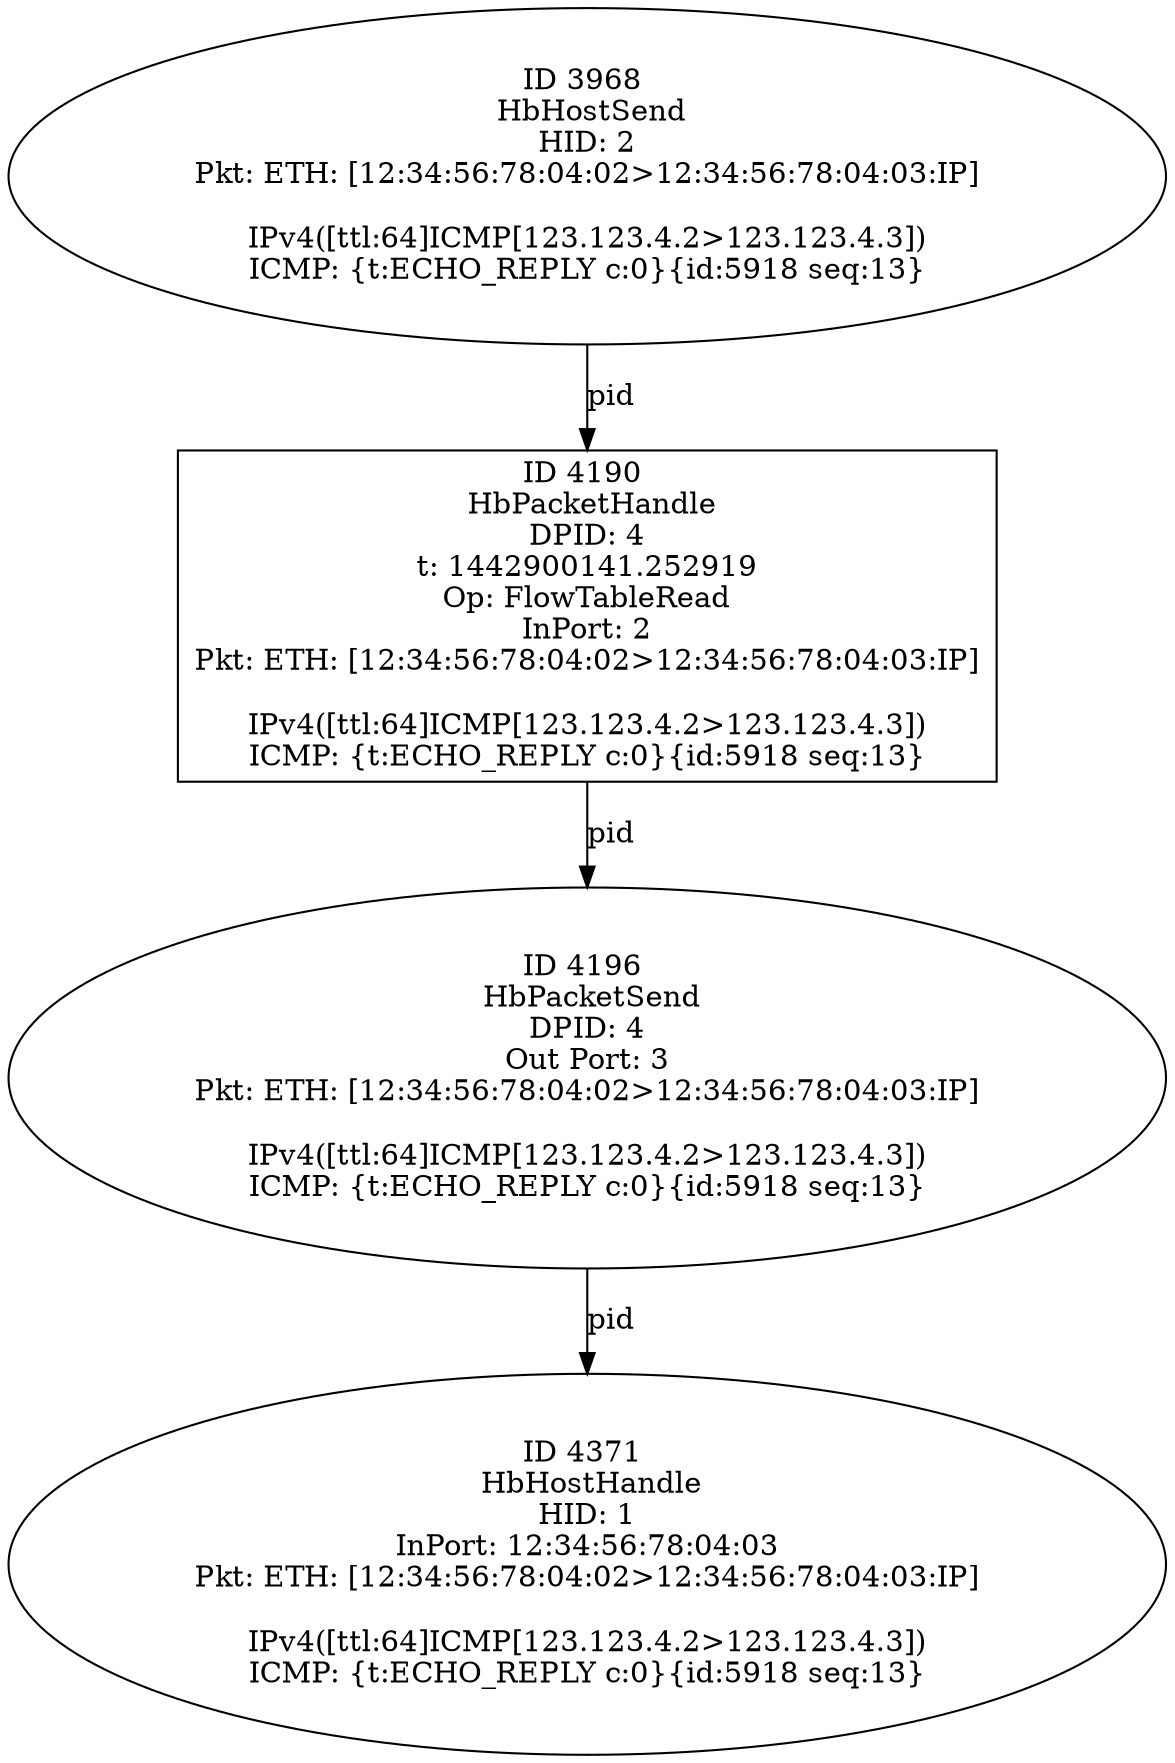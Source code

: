 strict digraph G {
3968 [shape=oval, event=<hb_events.HbHostSend object at 0x1085fd150>, label="ID 3968 
 HbHostSend
HID: 2
Pkt: ETH: [12:34:56:78:04:02>12:34:56:78:04:03:IP]

IPv4([ttl:64]ICMP[123.123.4.2>123.123.4.3])
ICMP: {t:ECHO_REPLY c:0}{id:5918 seq:13}"];
4371 [shape=oval, event=<hb_events.HbHostHandle object at 0x108823850>, label="ID 4371 
 HbHostHandle
HID: 1
InPort: 12:34:56:78:04:03
Pkt: ETH: [12:34:56:78:04:02>12:34:56:78:04:03:IP]

IPv4([ttl:64]ICMP[123.123.4.2>123.123.4.3])
ICMP: {t:ECHO_REPLY c:0}{id:5918 seq:13}"];
4196 [shape=oval, event=<hb_events.HbPacketSend object at 0x108733590>, label="ID 4196 
 HbPacketSend
DPID: 4
Out Port: 3
Pkt: ETH: [12:34:56:78:04:02>12:34:56:78:04:03:IP]

IPv4([ttl:64]ICMP[123.123.4.2>123.123.4.3])
ICMP: {t:ECHO_REPLY c:0}{id:5918 seq:13}"];
4190 [shape=box, event=<hb_events.HbPacketHandle object at 0x108726050>, label="ID 4190 
 HbPacketHandle
DPID: 4
t: 1442900141.252919
Op: FlowTableRead
InPort: 2
Pkt: ETH: [12:34:56:78:04:02>12:34:56:78:04:03:IP]

IPv4([ttl:64]ICMP[123.123.4.2>123.123.4.3])
ICMP: {t:ECHO_REPLY c:0}{id:5918 seq:13}"];
3968 -> 4190  [rel=pid, label=pid];
4196 -> 4371  [rel=pid, label=pid];
4190 -> 4196  [rel=pid, label=pid];
}
